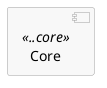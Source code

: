 @startuml

skinparam componentStyle uml2
skinparam component {
  BorderColor #a0a0a0
  BackgroundColor #f8f8f8
}

[Core] <<..core>>

@enduml
